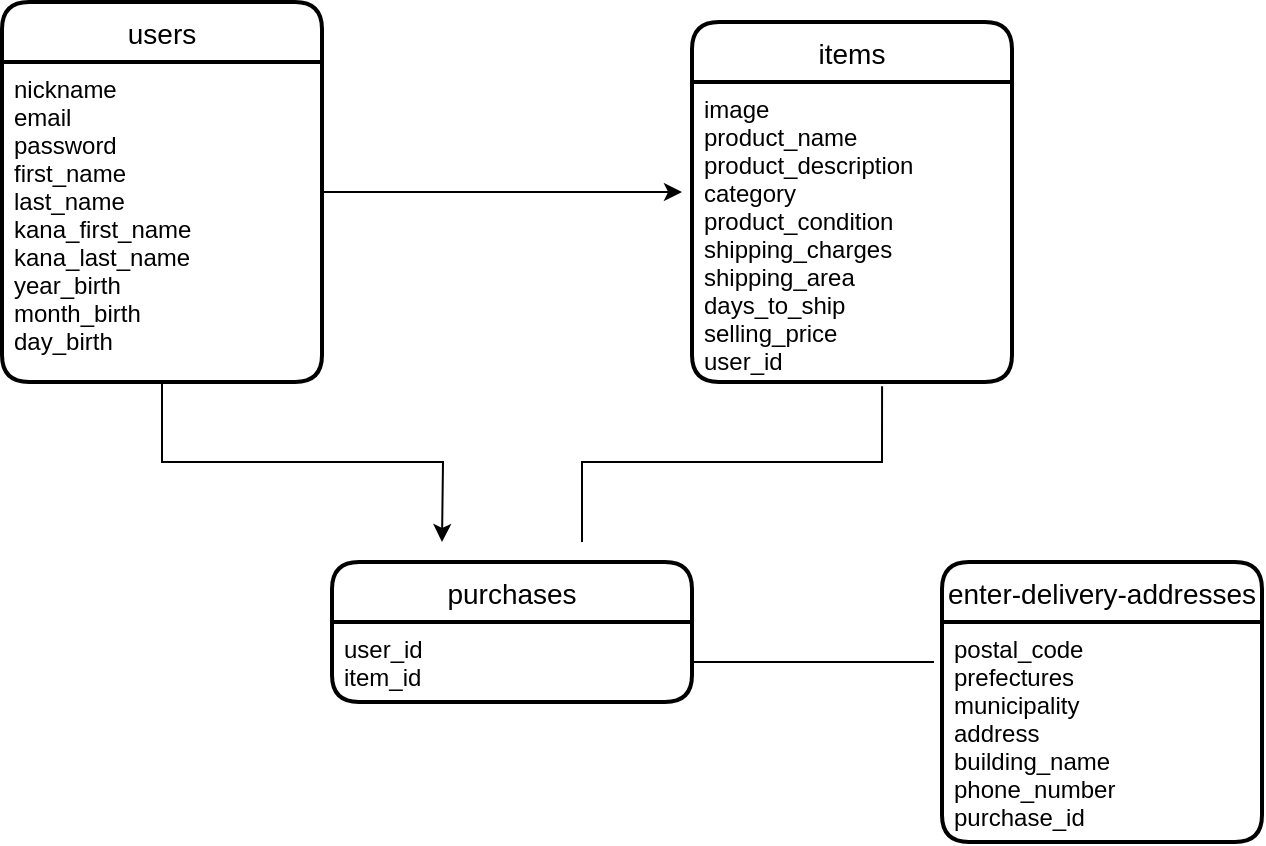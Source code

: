 <mxfile version="13.10.0" type="embed">
    <diagram id="V4T1f_IJsSfLqe7xtE0_" name="Page-1">
        <mxGraphModel dx="728" dy="680" grid="1" gridSize="10" guides="1" tooltips="1" connect="1" arrows="1" fold="1" page="1" pageScale="1" pageWidth="850" pageHeight="1100" math="0" shadow="0">
            <root>
                <mxCell id="0"/>
                <mxCell id="1" parent="0"/>
                <mxCell id="101" value="" style="edgeStyle=orthogonalEdgeStyle;rounded=0;orthogonalLoop=1;jettySize=auto;html=1;fontFamily=Helvetica;" edge="1" parent="1" source="94">
                    <mxGeometry relative="1" as="geometry">
                        <mxPoint x="420" y="215" as="targetPoint"/>
                    </mxGeometry>
                </mxCell>
                <mxCell id="94" value="users" style="swimlane;childLayout=stackLayout;horizontal=1;startSize=30;horizontalStack=0;rounded=1;fontSize=14;fontStyle=0;strokeWidth=2;resizeParent=0;resizeLast=1;shadow=0;dashed=0;align=center;" vertex="1" parent="1">
                    <mxGeometry x="80" y="120" width="160" height="190" as="geometry"/>
                </mxCell>
                <mxCell id="95" value="nickname&#10;email&#10;password&#10;first_name&#10;last_name&#10;kana_first_name&#10;kana_last_name&#10;year_birth&#10;month_birth&#10;day_birth" style="align=left;strokeColor=none;fillColor=none;spacingLeft=4;fontSize=12;verticalAlign=top;resizable=0;rotatable=0;part=1;" vertex="1" parent="94">
                    <mxGeometry y="30" width="160" height="160" as="geometry"/>
                </mxCell>
                <mxCell id="96" value="items" style="swimlane;childLayout=stackLayout;horizontal=1;startSize=30;horizontalStack=0;rounded=1;fontSize=14;fontStyle=0;strokeWidth=2;resizeParent=0;resizeLast=1;shadow=0;dashed=0;align=center;" vertex="1" parent="1">
                    <mxGeometry x="425" y="130" width="160" height="180" as="geometry"/>
                </mxCell>
                <mxCell id="97" value="image&#10;product_name&#10;product_description&#10;category&#10;product_condition&#10;shipping_charges&#10;shipping_area&#10;days_to_ship&#10;selling_price&#10;user_id" style="align=left;strokeColor=none;fillColor=none;spacingLeft=4;fontSize=12;verticalAlign=top;resizable=0;rotatable=0;part=1;" vertex="1" parent="96">
                    <mxGeometry y="30" width="160" height="150" as="geometry"/>
                </mxCell>
                <mxCell id="118" style="edgeStyle=orthogonalEdgeStyle;rounded=0;orthogonalLoop=1;jettySize=auto;html=1;exitX=0.5;exitY=1;exitDx=0;exitDy=0;fontFamily=Helvetica;" edge="1" parent="96" source="97" target="97">
                    <mxGeometry relative="1" as="geometry">
                        <mxPoint x="80" y="200" as="targetPoint"/>
                    </mxGeometry>
                </mxCell>
                <mxCell id="102" value="purchases" style="swimlane;childLayout=stackLayout;horizontal=1;startSize=30;horizontalStack=0;rounded=1;fontSize=14;fontStyle=0;strokeWidth=2;resizeParent=0;resizeLast=1;shadow=0;dashed=0;align=center;" vertex="1" parent="1">
                    <mxGeometry x="245" y="400" width="180" height="70" as="geometry"/>
                </mxCell>
                <mxCell id="103" value="user_id&#10;item_id" style="align=left;strokeColor=none;fillColor=none;spacingLeft=4;fontSize=12;verticalAlign=top;resizable=0;rotatable=0;part=1;" vertex="1" parent="102">
                    <mxGeometry y="30" width="180" height="40" as="geometry"/>
                </mxCell>
                <mxCell id="104" style="edgeStyle=orthogonalEdgeStyle;rounded=0;orthogonalLoop=1;jettySize=auto;html=1;exitX=0.5;exitY=1;exitDx=0;exitDy=0;fontFamily=Helvetica;" edge="1" parent="1" source="95">
                    <mxGeometry relative="1" as="geometry">
                        <mxPoint x="300" y="390" as="targetPoint"/>
                    </mxGeometry>
                </mxCell>
                <mxCell id="113" value="" style="endArrow=none;html=1;rounded=0;fontFamily=Helvetica;entryX=0.594;entryY=1.014;entryDx=0;entryDy=0;entryPerimeter=0;" edge="1" parent="1" target="97">
                    <mxGeometry relative="1" as="geometry">
                        <mxPoint x="370" y="390" as="sourcePoint"/>
                        <mxPoint x="520" y="300" as="targetPoint"/>
                        <Array as="points">
                            <mxPoint x="370" y="360"/>
                            <mxPoint x="370" y="350"/>
                            <mxPoint x="520" y="350"/>
                        </Array>
                    </mxGeometry>
                </mxCell>
                <mxCell id="114" value="enter-delivery-addresses" style="swimlane;childLayout=stackLayout;horizontal=1;startSize=30;horizontalStack=0;rounded=1;fontSize=14;fontStyle=0;strokeWidth=2;resizeParent=0;resizeLast=1;shadow=0;dashed=0;align=center;" vertex="1" parent="1">
                    <mxGeometry x="550" y="400" width="160" height="140" as="geometry"/>
                </mxCell>
                <mxCell id="115" value="postal_code&#10;prefectures&#10;municipality&#10;address&#10;building_name&#10;phone_number&#10;purchase_id  " style="align=left;strokeColor=none;fillColor=none;spacingLeft=4;fontSize=12;verticalAlign=top;resizable=0;rotatable=0;part=1;" vertex="1" parent="114">
                    <mxGeometry y="30" width="160" height="110" as="geometry"/>
                </mxCell>
                <mxCell id="116" value="" style="endArrow=none;html=1;rounded=0;fontFamily=Helvetica;exitX=1;exitY=0.5;exitDx=0;exitDy=0;entryX=-0.025;entryY=0.182;entryDx=0;entryDy=0;entryPerimeter=0;" edge="1" parent="1" source="103" target="115">
                    <mxGeometry relative="1" as="geometry">
                        <mxPoint x="370" y="460" as="sourcePoint"/>
                        <mxPoint x="530" y="460" as="targetPoint"/>
                    </mxGeometry>
                </mxCell>
            </root>
        </mxGraphModel>
    </diagram>
</mxfile>